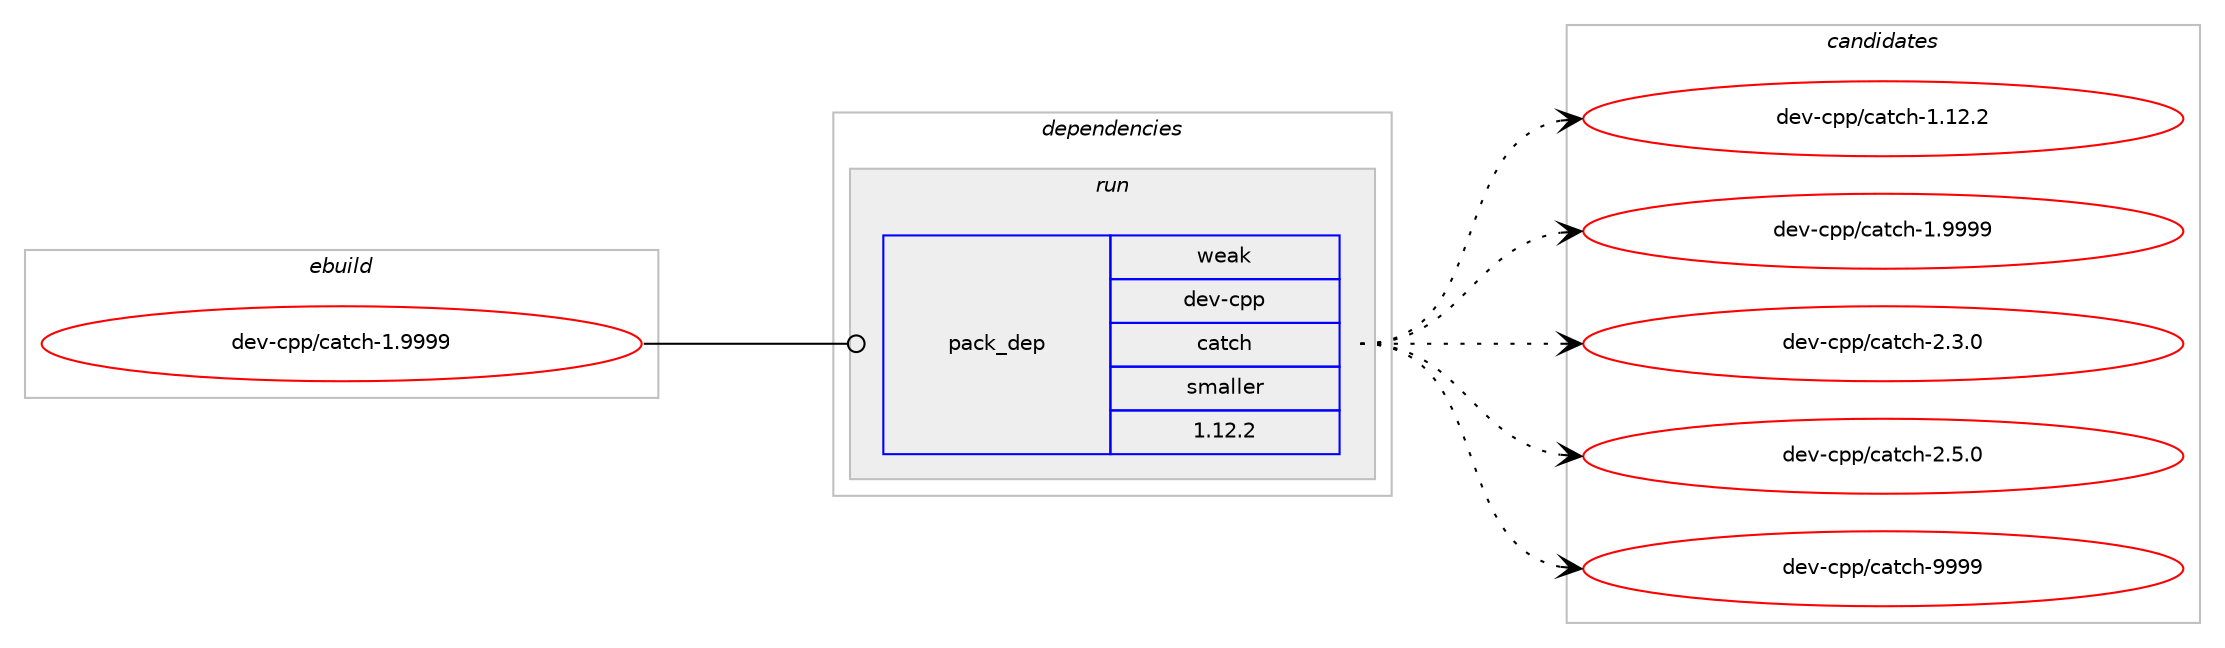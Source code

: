 digraph prolog {

# *************
# Graph options
# *************

newrank=true;
concentrate=true;
compound=true;
graph [rankdir=LR,fontname=Helvetica,fontsize=10,ranksep=1.5];#, ranksep=2.5, nodesep=0.2];
edge  [arrowhead=vee];
node  [fontname=Helvetica,fontsize=10];

# **********
# The ebuild
# **********

subgraph cluster_leftcol {
color=gray;
rank=same;
label=<<i>ebuild</i>>;
id [label="dev-cpp/catch-1.9999", color=red, width=4, href="../dev-cpp/catch-1.9999.svg"];
}

# ****************
# The dependencies
# ****************

subgraph cluster_midcol {
color=gray;
label=<<i>dependencies</i>>;
subgraph cluster_compile {
fillcolor="#eeeeee";
style=filled;
label=<<i>compile</i>>;
}
subgraph cluster_compileandrun {
fillcolor="#eeeeee";
style=filled;
label=<<i>compile and run</i>>;
}
subgraph cluster_run {
fillcolor="#eeeeee";
style=filled;
label=<<i>run</i>>;
subgraph pack939619 {
dependency1316964 [label=<<TABLE BORDER="0" CELLBORDER="1" CELLSPACING="0" CELLPADDING="4" WIDTH="220"><TR><TD ROWSPAN="6" CELLPADDING="30">pack_dep</TD></TR><TR><TD WIDTH="110">weak</TD></TR><TR><TD>dev-cpp</TD></TR><TR><TD>catch</TD></TR><TR><TD>smaller</TD></TR><TR><TD>1.12.2</TD></TR></TABLE>>, shape=none, color=blue];
}
id:e -> dependency1316964:w [weight=20,style="solid",arrowhead="odot"];
}
}

# **************
# The candidates
# **************

subgraph cluster_choices {
rank=same;
color=gray;
label=<<i>candidates</i>>;

subgraph choice939619 {
color=black;
nodesep=1;
choice10010111845991121124799971169910445494649504650 [label="dev-cpp/catch-1.12.2", color=red, width=4,href="../dev-cpp/catch-1.12.2.svg"];
choice10010111845991121124799971169910445494657575757 [label="dev-cpp/catch-1.9999", color=red, width=4,href="../dev-cpp/catch-1.9999.svg"];
choice100101118459911211247999711699104455046514648 [label="dev-cpp/catch-2.3.0", color=red, width=4,href="../dev-cpp/catch-2.3.0.svg"];
choice100101118459911211247999711699104455046534648 [label="dev-cpp/catch-2.5.0", color=red, width=4,href="../dev-cpp/catch-2.5.0.svg"];
choice1001011184599112112479997116991044557575757 [label="dev-cpp/catch-9999", color=red, width=4,href="../dev-cpp/catch-9999.svg"];
dependency1316964:e -> choice10010111845991121124799971169910445494649504650:w [style=dotted,weight="100"];
dependency1316964:e -> choice10010111845991121124799971169910445494657575757:w [style=dotted,weight="100"];
dependency1316964:e -> choice100101118459911211247999711699104455046514648:w [style=dotted,weight="100"];
dependency1316964:e -> choice100101118459911211247999711699104455046534648:w [style=dotted,weight="100"];
dependency1316964:e -> choice1001011184599112112479997116991044557575757:w [style=dotted,weight="100"];
}
}

}
